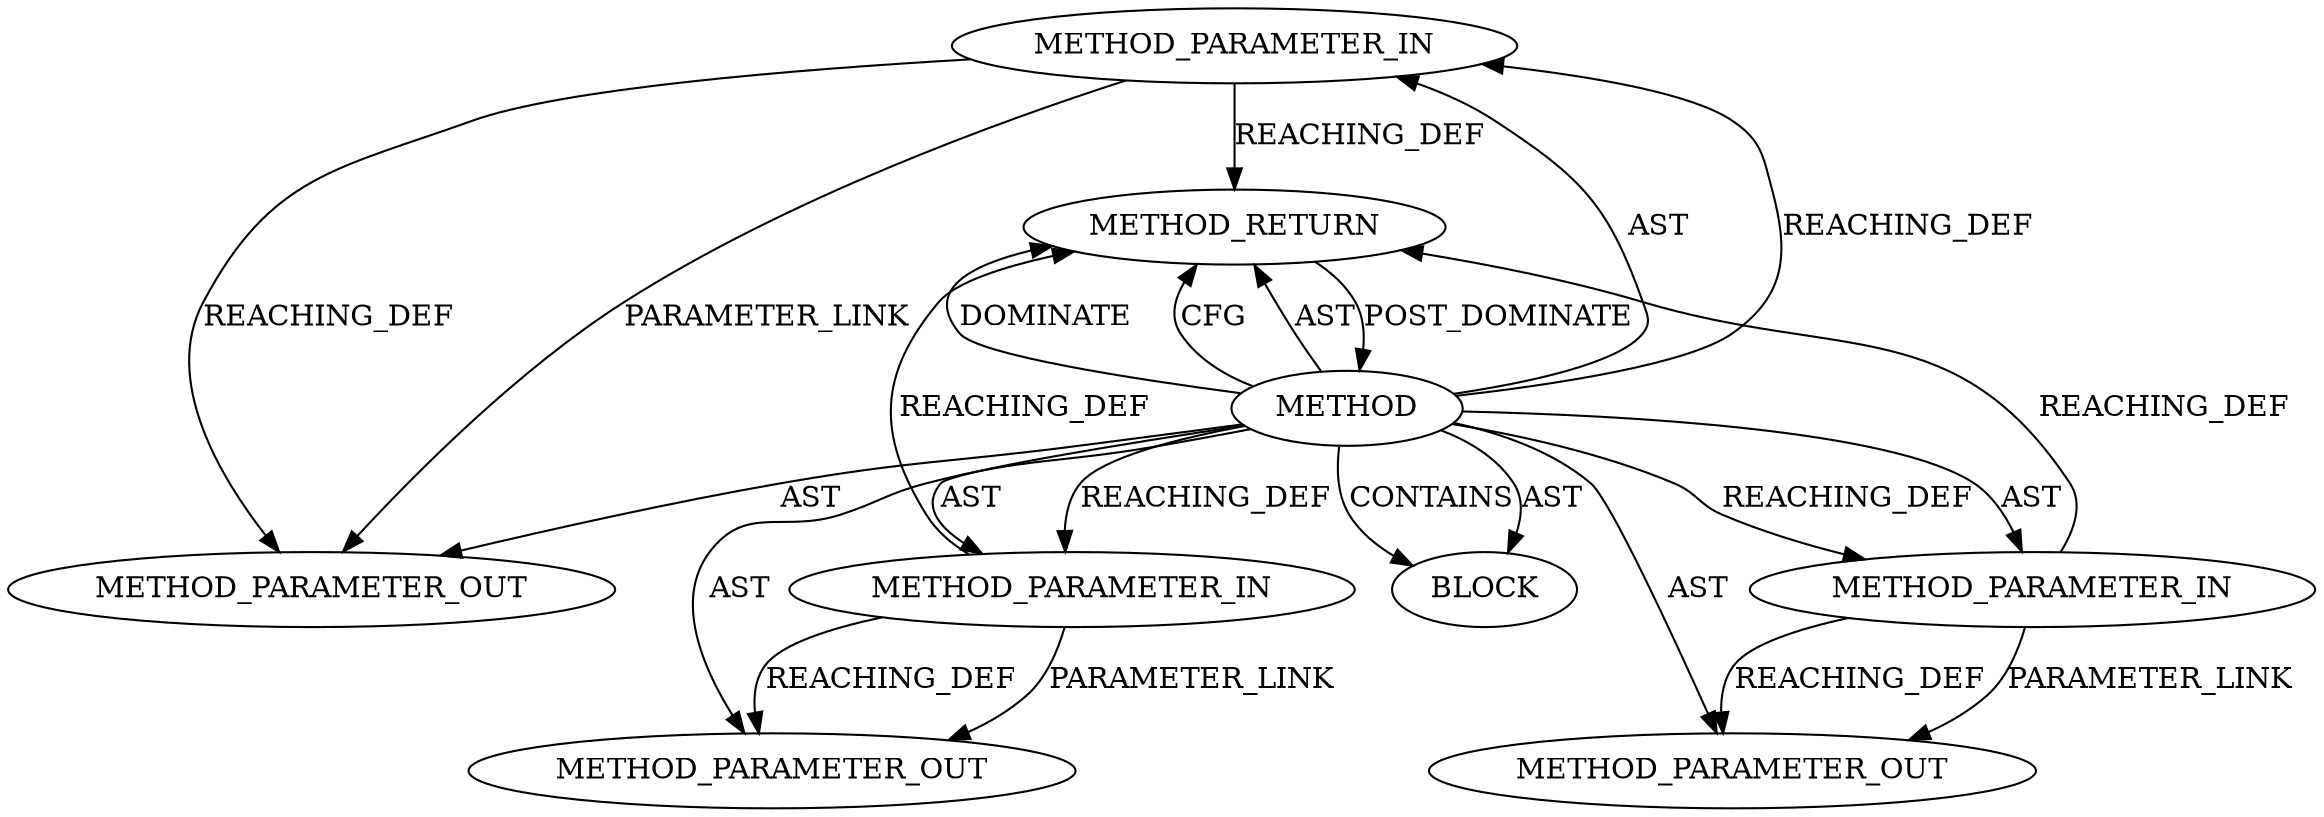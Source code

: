 digraph {
  25648 [label=METHOD_PARAMETER_IN ORDER=1 CODE="p1" IS_VARIADIC=false TYPE_FULL_NAME="ANY" EVALUATION_STRATEGY="BY_VALUE" INDEX=1 NAME="p1"]
  27263 [label=METHOD_PARAMETER_OUT ORDER=3 CODE="p3" IS_VARIADIC=false TYPE_FULL_NAME="ANY" EVALUATION_STRATEGY="BY_VALUE" INDEX=3 NAME="p3"]
  27261 [label=METHOD_PARAMETER_OUT ORDER=1 CODE="p1" IS_VARIADIC=false TYPE_FULL_NAME="ANY" EVALUATION_STRATEGY="BY_VALUE" INDEX=1 NAME="p1"]
  25647 [label=METHOD AST_PARENT_TYPE="NAMESPACE_BLOCK" AST_PARENT_FULL_NAME="<global>" ORDER=0 CODE="<empty>" FULL_NAME="BIO_write" IS_EXTERNAL=true FILENAME="<empty>" SIGNATURE="" NAME="BIO_write"]
  25652 [label=METHOD_RETURN ORDER=2 CODE="RET" TYPE_FULL_NAME="ANY" EVALUATION_STRATEGY="BY_VALUE"]
  25650 [label=METHOD_PARAMETER_IN ORDER=3 CODE="p3" IS_VARIADIC=false TYPE_FULL_NAME="ANY" EVALUATION_STRATEGY="BY_VALUE" INDEX=3 NAME="p3"]
  27262 [label=METHOD_PARAMETER_OUT ORDER=2 CODE="p2" IS_VARIADIC=false TYPE_FULL_NAME="ANY" EVALUATION_STRATEGY="BY_VALUE" INDEX=2 NAME="p2"]
  25651 [label=BLOCK ORDER=1 ARGUMENT_INDEX=1 CODE="<empty>" TYPE_FULL_NAME="ANY"]
  25649 [label=METHOD_PARAMETER_IN ORDER=2 CODE="p2" IS_VARIADIC=false TYPE_FULL_NAME="ANY" EVALUATION_STRATEGY="BY_VALUE" INDEX=2 NAME="p2"]
  25649 -> 25652 [label=REACHING_DEF VARIABLE="p2"]
  25647 -> 25652 [label=DOMINATE ]
  25648 -> 27261 [label=REACHING_DEF VARIABLE="p1"]
  25649 -> 27262 [label=PARAMETER_LINK ]
  25647 -> 25651 [label=CONTAINS ]
  25647 -> 25649 [label=AST ]
  25647 -> 25652 [label=CFG ]
  25647 -> 25650 [label=REACHING_DEF VARIABLE=""]
  25647 -> 25648 [label=REACHING_DEF VARIABLE=""]
  25647 -> 25651 [label=AST ]
  25648 -> 25652 [label=REACHING_DEF VARIABLE="p1"]
  25647 -> 25650 [label=AST ]
  25650 -> 27263 [label=REACHING_DEF VARIABLE="p3"]
  25647 -> 25649 [label=REACHING_DEF VARIABLE=""]
  25647 -> 25652 [label=AST ]
  25647 -> 27263 [label=AST ]
  25650 -> 25652 [label=REACHING_DEF VARIABLE="p3"]
  25647 -> 27262 [label=AST ]
  25649 -> 27262 [label=REACHING_DEF VARIABLE="p2"]
  25648 -> 27261 [label=PARAMETER_LINK ]
  25647 -> 27261 [label=AST ]
  25647 -> 25648 [label=AST ]
  25650 -> 27263 [label=PARAMETER_LINK ]
  25652 -> 25647 [label=POST_DOMINATE ]
}
